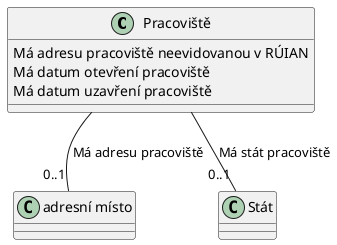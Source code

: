 @startuml
set namespaceSeparator none
class "Pracoviště" {
  Má adresu pracoviště neevidovanou v RÚIAN
  Má datum otevření pracoviště
  Má datum uzavření pracoviště
}

class "adresní místo" {
}

class "Stát" {
}

"Pracoviště" -- "0..1" "adresní místo" :  "Má adresu pracoviště"
"Pracoviště" -- "0..1" "Stát" :  "Má stát pracoviště"
@enduml

